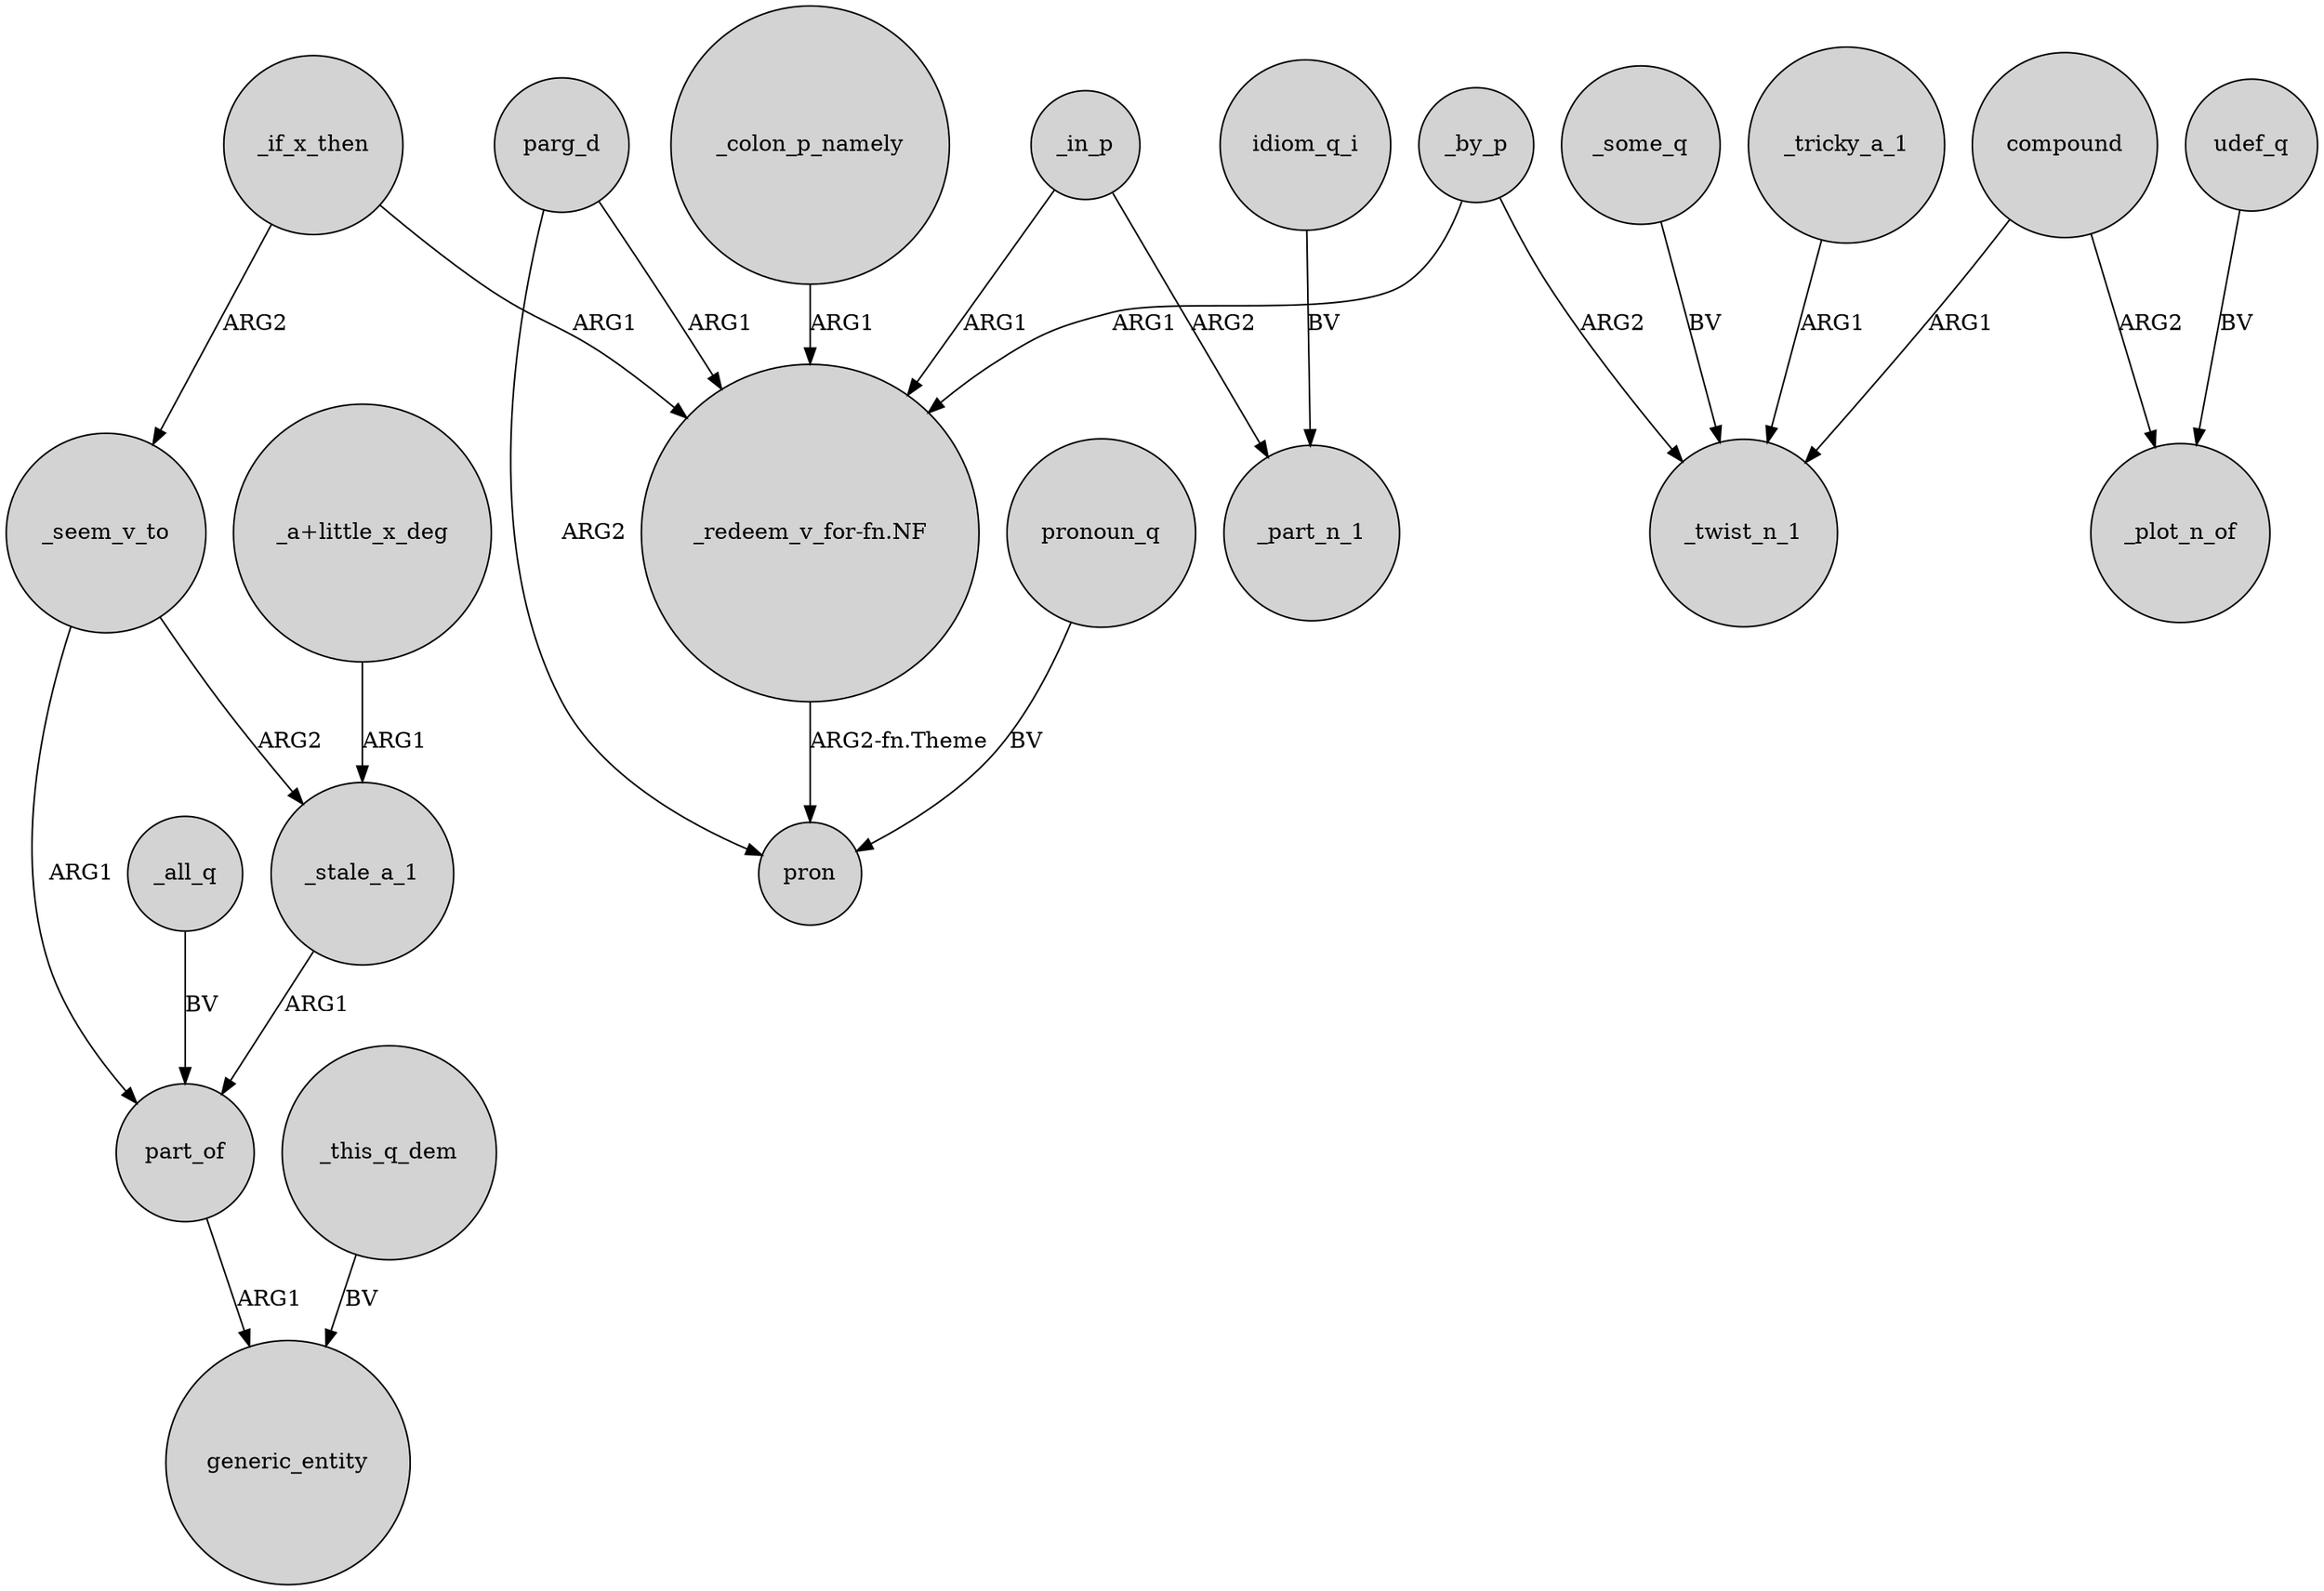 digraph {
	node [shape=circle style=filled]
	_seem_v_to -> part_of [label=ARG1]
	_all_q -> part_of [label=BV]
	_tricky_a_1 -> _twist_n_1 [label=ARG1]
	_in_p -> _part_n_1 [label=ARG2]
	parg_d -> "_redeem_v_for-fn.NF" [label=ARG1]
	"_a+little_x_deg" -> _stale_a_1 [label=ARG1]
	idiom_q_i -> _part_n_1 [label=BV]
	_by_p -> _twist_n_1 [label=ARG2]
	_in_p -> "_redeem_v_for-fn.NF" [label=ARG1]
	part_of -> generic_entity [label=ARG1]
	_seem_v_to -> _stale_a_1 [label=ARG2]
	parg_d -> pron [label=ARG2]
	pronoun_q -> pron [label=BV]
	_stale_a_1 -> part_of [label=ARG1]
	compound -> _plot_n_of [label=ARG2]
	_this_q_dem -> generic_entity [label=BV]
	compound -> _twist_n_1 [label=ARG1]
	"_redeem_v_for-fn.NF" -> pron [label="ARG2-fn.Theme"]
	_by_p -> "_redeem_v_for-fn.NF" [label=ARG1]
	_if_x_then -> _seem_v_to [label=ARG2]
	_some_q -> _twist_n_1 [label=BV]
	_colon_p_namely -> "_redeem_v_for-fn.NF" [label=ARG1]
	udef_q -> _plot_n_of [label=BV]
	_if_x_then -> "_redeem_v_for-fn.NF" [label=ARG1]
}
